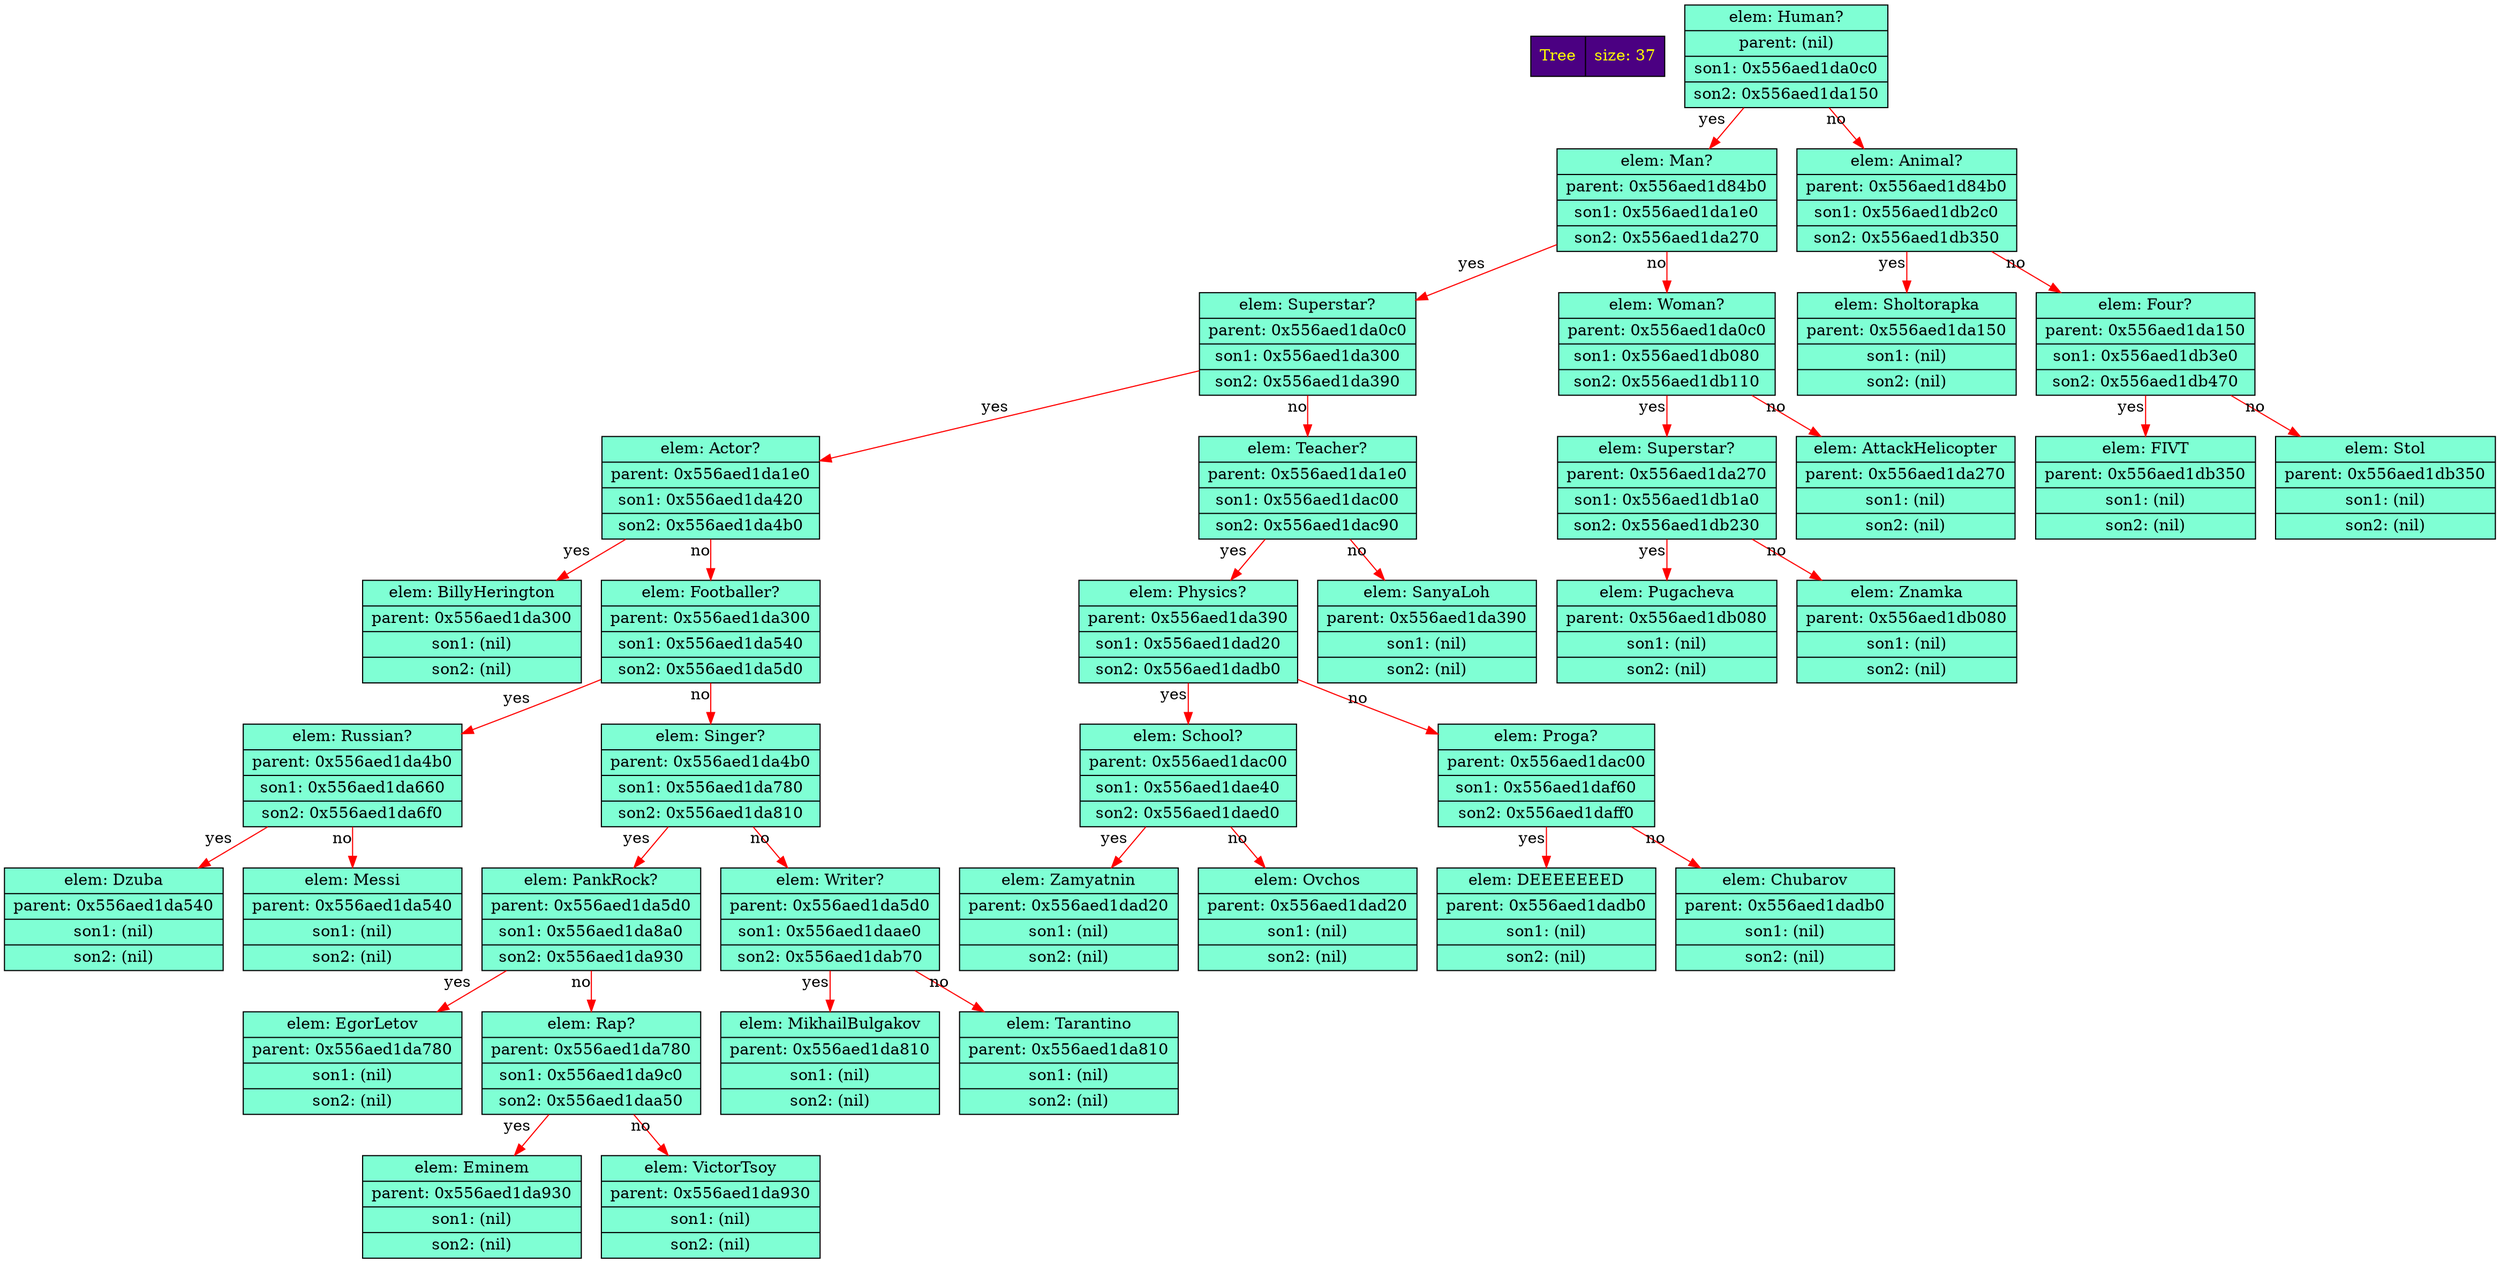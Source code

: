 digraph {
graph [dpi = 100]rankdir = TB;
node [ shape=record ];
Tree [label = "Tree|size: 37", style = "filled", rankdir = TB, fillcolor = "indigo", fontcolor = "yellow"];
struct0x556aed1d84b0 [
label = "{<data>elem: Human?|<parent>parent: (nil)|<son1>son1: 0x556aed1da0c0|<son2>son2: 0x556aed1da150}", style = "filled", color = "black", fillcolor = "aquamarine" 
];
struct0x556aed1da0c0 [
label = "{<data>elem: Man?|<parent>parent: 0x556aed1d84b0|<son1>son1: 0x556aed1da1e0|<son2>son2: 0x556aed1da270}", style = "filled", color = "black", fillcolor = "aquamarine" 
];
struct0x556aed1d84b0 -> struct0x556aed1da0c0 [xlabel = "yes" weight=900 constraint=true color=red];
struct0x556aed1da1e0 [
label = "{<data>elem: Superstar?|<parent>parent: 0x556aed1da0c0|<son1>son1: 0x556aed1da300|<son2>son2: 0x556aed1da390}", style = "filled", color = "black", fillcolor = "aquamarine" 
];
struct0x556aed1da0c0 -> struct0x556aed1da1e0 [xlabel = "yes" weight=900 constraint=true color=red];
struct0x556aed1da300 [
label = "{<data>elem: Actor?|<parent>parent: 0x556aed1da1e0|<son1>son1: 0x556aed1da420|<son2>son2: 0x556aed1da4b0}", style = "filled", color = "black", fillcolor = "aquamarine" 
];
struct0x556aed1da1e0 -> struct0x556aed1da300 [xlabel = "yes" weight=900 constraint=true color=red];
struct0x556aed1da420 [
label = "{<data>elem: BillyHerington|<parent>parent: 0x556aed1da300|<son1>son1: (nil)|<son2>son2: (nil)}", style = "filled", color = "black", fillcolor = "aquamarine" 
];
struct0x556aed1da300 -> struct0x556aed1da420 [xlabel = "yes" weight=900 constraint=true color=red];
struct0x556aed1da4b0 [
label = "{<data>elem: Footballer?|<parent>parent: 0x556aed1da300|<son1>son1: 0x556aed1da540|<son2>son2: 0x556aed1da5d0}", style = "filled", color = "black", fillcolor = "aquamarine" 
];
struct0x556aed1da300 -> struct0x556aed1da4b0 [xlabel = "no" weight=900 constraint=true color=red];
struct0x556aed1da540 [
label = "{<data>elem: Russian?|<parent>parent: 0x556aed1da4b0|<son1>son1: 0x556aed1da660|<son2>son2: 0x556aed1da6f0}", style = "filled", color = "black", fillcolor = "aquamarine" 
];
struct0x556aed1da4b0 -> struct0x556aed1da540 [xlabel = "yes" weight=900 constraint=true color=red];
struct0x556aed1da660 [
label = "{<data>elem: Dzuba|<parent>parent: 0x556aed1da540|<son1>son1: (nil)|<son2>son2: (nil)}", style = "filled", color = "black", fillcolor = "aquamarine" 
];
struct0x556aed1da540 -> struct0x556aed1da660 [xlabel = "yes" weight=900 constraint=true color=red];
struct0x556aed1da6f0 [
label = "{<data>elem: Messi|<parent>parent: 0x556aed1da540|<son1>son1: (nil)|<son2>son2: (nil)}", style = "filled", color = "black", fillcolor = "aquamarine" 
];
struct0x556aed1da540 -> struct0x556aed1da6f0 [xlabel = "no" weight=900 constraint=true color=red];
struct0x556aed1da5d0 [
label = "{<data>elem: Singer?|<parent>parent: 0x556aed1da4b0|<son1>son1: 0x556aed1da780|<son2>son2: 0x556aed1da810}", style = "filled", color = "black", fillcolor = "aquamarine" 
];
struct0x556aed1da4b0 -> struct0x556aed1da5d0 [xlabel = "no" weight=900 constraint=true color=red];
struct0x556aed1da780 [
label = "{<data>elem: PankRock?|<parent>parent: 0x556aed1da5d0|<son1>son1: 0x556aed1da8a0|<son2>son2: 0x556aed1da930}", style = "filled", color = "black", fillcolor = "aquamarine" 
];
struct0x556aed1da5d0 -> struct0x556aed1da780 [xlabel = "yes" weight=900 constraint=true color=red];
struct0x556aed1da8a0 [
label = "{<data>elem: EgorLetov|<parent>parent: 0x556aed1da780|<son1>son1: (nil)|<son2>son2: (nil)}", style = "filled", color = "black", fillcolor = "aquamarine" 
];
struct0x556aed1da780 -> struct0x556aed1da8a0 [xlabel = "yes" weight=900 constraint=true color=red];
struct0x556aed1da930 [
label = "{<data>elem: Rap?|<parent>parent: 0x556aed1da780|<son1>son1: 0x556aed1da9c0|<son2>son2: 0x556aed1daa50}", style = "filled", color = "black", fillcolor = "aquamarine" 
];
struct0x556aed1da780 -> struct0x556aed1da930 [xlabel = "no" weight=900 constraint=true color=red];
struct0x556aed1da9c0 [
label = "{<data>elem: Eminem|<parent>parent: 0x556aed1da930|<son1>son1: (nil)|<son2>son2: (nil)}", style = "filled", color = "black", fillcolor = "aquamarine" 
];
struct0x556aed1da930 -> struct0x556aed1da9c0 [xlabel = "yes" weight=900 constraint=true color=red];
struct0x556aed1daa50 [
label = "{<data>elem: VictorTsoy|<parent>parent: 0x556aed1da930|<son1>son1: (nil)|<son2>son2: (nil)}", style = "filled", color = "black", fillcolor = "aquamarine" 
];
struct0x556aed1da930 -> struct0x556aed1daa50 [xlabel = "no" weight=900 constraint=true color=red];
struct0x556aed1da810 [
label = "{<data>elem: Writer?|<parent>parent: 0x556aed1da5d0|<son1>son1: 0x556aed1daae0|<son2>son2: 0x556aed1dab70}", style = "filled", color = "black", fillcolor = "aquamarine" 
];
struct0x556aed1da5d0 -> struct0x556aed1da810 [xlabel = "no" weight=900 constraint=true color=red];
struct0x556aed1daae0 [
label = "{<data>elem: MikhailBulgakov|<parent>parent: 0x556aed1da810|<son1>son1: (nil)|<son2>son2: (nil)}", style = "filled", color = "black", fillcolor = "aquamarine" 
];
struct0x556aed1da810 -> struct0x556aed1daae0 [xlabel = "yes" weight=900 constraint=true color=red];
struct0x556aed1dab70 [
label = "{<data>elem: Tarantino|<parent>parent: 0x556aed1da810|<son1>son1: (nil)|<son2>son2: (nil)}", style = "filled", color = "black", fillcolor = "aquamarine" 
];
struct0x556aed1da810 -> struct0x556aed1dab70 [xlabel = "no" weight=900 constraint=true color=red];
struct0x556aed1da390 [
label = "{<data>elem: Teacher?|<parent>parent: 0x556aed1da1e0|<son1>son1: 0x556aed1dac00|<son2>son2: 0x556aed1dac90}", style = "filled", color = "black", fillcolor = "aquamarine" 
];
struct0x556aed1da1e0 -> struct0x556aed1da390 [xlabel = "no" weight=900 constraint=true color=red];
struct0x556aed1dac00 [
label = "{<data>elem: Physics?|<parent>parent: 0x556aed1da390|<son1>son1: 0x556aed1dad20|<son2>son2: 0x556aed1dadb0}", style = "filled", color = "black", fillcolor = "aquamarine" 
];
struct0x556aed1da390 -> struct0x556aed1dac00 [xlabel = "yes" weight=900 constraint=true color=red];
struct0x556aed1dad20 [
label = "{<data>elem: School?|<parent>parent: 0x556aed1dac00|<son1>son1: 0x556aed1dae40|<son2>son2: 0x556aed1daed0}", style = "filled", color = "black", fillcolor = "aquamarine" 
];
struct0x556aed1dac00 -> struct0x556aed1dad20 [xlabel = "yes" weight=900 constraint=true color=red];
struct0x556aed1dae40 [
label = "{<data>elem: Zamyatnin|<parent>parent: 0x556aed1dad20|<son1>son1: (nil)|<son2>son2: (nil)}", style = "filled", color = "black", fillcolor = "aquamarine" 
];
struct0x556aed1dad20 -> struct0x556aed1dae40 [xlabel = "yes" weight=900 constraint=true color=red];
struct0x556aed1daed0 [
label = "{<data>elem: Ovchos|<parent>parent: 0x556aed1dad20|<son1>son1: (nil)|<son2>son2: (nil)}", style = "filled", color = "black", fillcolor = "aquamarine" 
];
struct0x556aed1dad20 -> struct0x556aed1daed0 [xlabel = "no" weight=900 constraint=true color=red];
struct0x556aed1dadb0 [
label = "{<data>elem: Proga?|<parent>parent: 0x556aed1dac00|<son1>son1: 0x556aed1daf60|<son2>son2: 0x556aed1daff0}", style = "filled", color = "black", fillcolor = "aquamarine" 
];
struct0x556aed1dac00 -> struct0x556aed1dadb0 [xlabel = "no" weight=900 constraint=true color=red];
struct0x556aed1daf60 [
label = "{<data>elem: DEEEEEEED|<parent>parent: 0x556aed1dadb0|<son1>son1: (nil)|<son2>son2: (nil)}", style = "filled", color = "black", fillcolor = "aquamarine" 
];
struct0x556aed1dadb0 -> struct0x556aed1daf60 [xlabel = "yes" weight=900 constraint=true color=red];
struct0x556aed1daff0 [
label = "{<data>elem: Chubarov|<parent>parent: 0x556aed1dadb0|<son1>son1: (nil)|<son2>son2: (nil)}", style = "filled", color = "black", fillcolor = "aquamarine" 
];
struct0x556aed1dadb0 -> struct0x556aed1daff0 [xlabel = "no" weight=900 constraint=true color=red];
struct0x556aed1dac90 [
label = "{<data>elem: SanyaLoh|<parent>parent: 0x556aed1da390|<son1>son1: (nil)|<son2>son2: (nil)}", style = "filled", color = "black", fillcolor = "aquamarine" 
];
struct0x556aed1da390 -> struct0x556aed1dac90 [xlabel = "no" weight=900 constraint=true color=red];
struct0x556aed1da270 [
label = "{<data>elem: Woman?|<parent>parent: 0x556aed1da0c0|<son1>son1: 0x556aed1db080|<son2>son2: 0x556aed1db110}", style = "filled", color = "black", fillcolor = "aquamarine" 
];
struct0x556aed1da0c0 -> struct0x556aed1da270 [xlabel = "no" weight=900 constraint=true color=red];
struct0x556aed1db080 [
label = "{<data>elem: Superstar?|<parent>parent: 0x556aed1da270|<son1>son1: 0x556aed1db1a0|<son2>son2: 0x556aed1db230}", style = "filled", color = "black", fillcolor = "aquamarine" 
];
struct0x556aed1da270 -> struct0x556aed1db080 [xlabel = "yes" weight=900 constraint=true color=red];
struct0x556aed1db1a0 [
label = "{<data>elem: Pugacheva|<parent>parent: 0x556aed1db080|<son1>son1: (nil)|<son2>son2: (nil)}", style = "filled", color = "black", fillcolor = "aquamarine" 
];
struct0x556aed1db080 -> struct0x556aed1db1a0 [xlabel = "yes" weight=900 constraint=true color=red];
struct0x556aed1db230 [
label = "{<data>elem: Znamka|<parent>parent: 0x556aed1db080|<son1>son1: (nil)|<son2>son2: (nil)}", style = "filled", color = "black", fillcolor = "aquamarine" 
];
struct0x556aed1db080 -> struct0x556aed1db230 [xlabel = "no" weight=900 constraint=true color=red];
struct0x556aed1db110 [
label = "{<data>elem: AttackHelicopter|<parent>parent: 0x556aed1da270|<son1>son1: (nil)|<son2>son2: (nil)}", style = "filled", color = "black", fillcolor = "aquamarine" 
];
struct0x556aed1da270 -> struct0x556aed1db110 [xlabel = "no" weight=900 constraint=true color=red];
struct0x556aed1da150 [
label = "{<data>elem: Animal?|<parent>parent: 0x556aed1d84b0|<son1>son1: 0x556aed1db2c0|<son2>son2: 0x556aed1db350}", style = "filled", color = "black", fillcolor = "aquamarine" 
];
struct0x556aed1d84b0 -> struct0x556aed1da150 [xlabel = "no" weight=900 constraint=true color=red];
struct0x556aed1db2c0 [
label = "{<data>elem: Sholtorapka|<parent>parent: 0x556aed1da150|<son1>son1: (nil)|<son2>son2: (nil)}", style = "filled", color = "black", fillcolor = "aquamarine" 
];
struct0x556aed1da150 -> struct0x556aed1db2c0 [xlabel = "yes" weight=900 constraint=true color=red];
struct0x556aed1db350 [
label = "{<data>elem: Four?|<parent>parent: 0x556aed1da150|<son1>son1: 0x556aed1db3e0|<son2>son2: 0x556aed1db470}", style = "filled", color = "black", fillcolor = "aquamarine" 
];
struct0x556aed1da150 -> struct0x556aed1db350 [xlabel = "no" weight=900 constraint=true color=red];
struct0x556aed1db3e0 [
label = "{<data>elem: FIVT|<parent>parent: 0x556aed1db350|<son1>son1: (nil)|<son2>son2: (nil)}", style = "filled", color = "black", fillcolor = "aquamarine" 
];
struct0x556aed1db350 -> struct0x556aed1db3e0 [xlabel = "yes" weight=900 constraint=true color=red];
struct0x556aed1db470 [
label = "{<data>elem: Stol|<parent>parent: 0x556aed1db350|<son1>son1: (nil)|<son2>son2: (nil)}", style = "filled", color = "black", fillcolor = "aquamarine" 
];
struct0x556aed1db350 -> struct0x556aed1db470 [xlabel = "no" weight=900 constraint=true color=red];
}